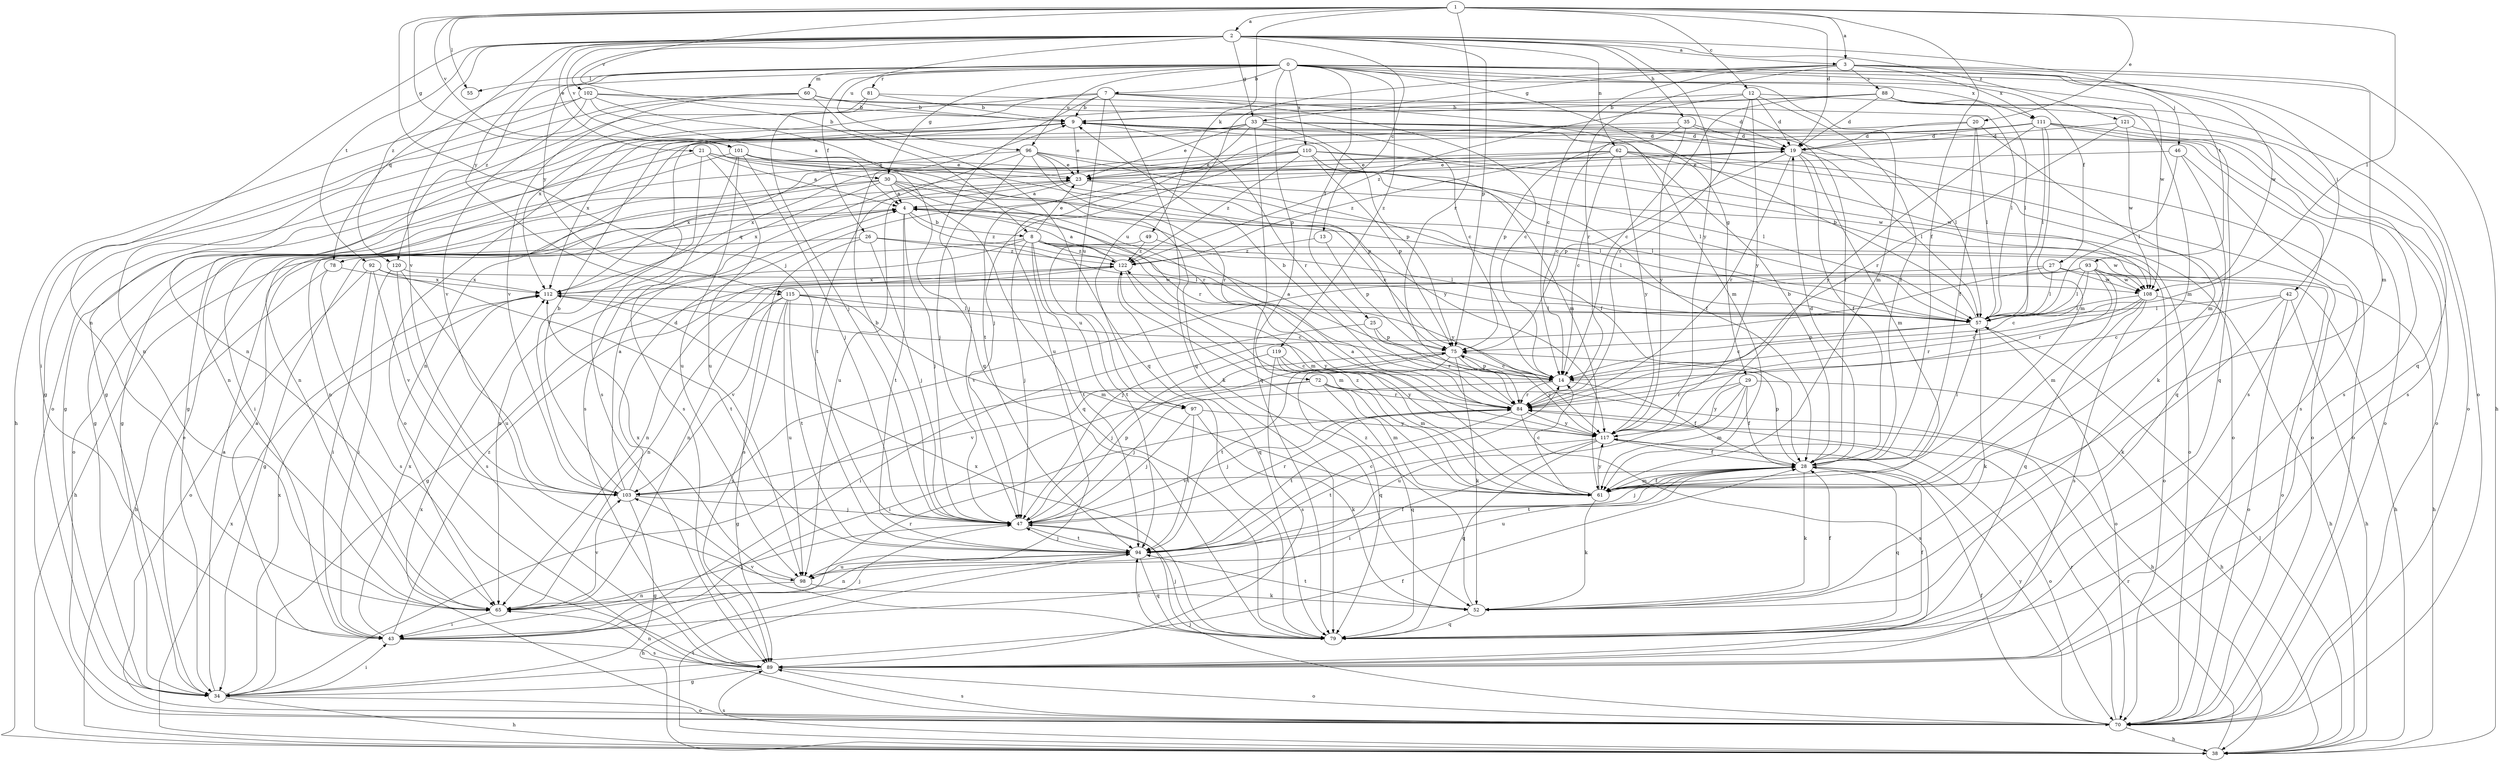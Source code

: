 strict digraph  {
0;
1;
2;
3;
4;
7;
8;
9;
12;
13;
14;
19;
20;
21;
23;
25;
26;
27;
28;
29;
30;
33;
34;
35;
38;
42;
43;
46;
47;
49;
52;
55;
57;
60;
61;
62;
65;
70;
72;
75;
78;
79;
81;
84;
88;
89;
92;
93;
94;
96;
97;
98;
101;
102;
103;
108;
110;
111;
112;
115;
117;
119;
120;
121;
122;
0 -> 7  [label=b];
0 -> 25  [label=f];
0 -> 26  [label=f];
0 -> 27  [label=f];
0 -> 29  [label=g];
0 -> 30  [label=g];
0 -> 42  [label=i];
0 -> 46  [label=j];
0 -> 55  [label=l];
0 -> 60  [label=m];
0 -> 61  [label=m];
0 -> 70  [label=o];
0 -> 72  [label=p];
0 -> 78  [label=q];
0 -> 81  [label=r];
0 -> 96  [label=u];
0 -> 108  [label=w];
0 -> 110  [label=x];
0 -> 111  [label=x];
0 -> 115  [label=y];
0 -> 119  [label=z];
0 -> 120  [label=z];
1 -> 2  [label=a];
1 -> 3  [label=a];
1 -> 8  [label=b];
1 -> 12  [label=c];
1 -> 19  [label=d];
1 -> 20  [label=e];
1 -> 28  [label=f];
1 -> 30  [label=g];
1 -> 47  [label=j];
1 -> 49  [label=k];
1 -> 55  [label=l];
1 -> 57  [label=l];
1 -> 84  [label=r];
1 -> 101  [label=v];
2 -> 3  [label=a];
2 -> 13  [label=c];
2 -> 21  [label=e];
2 -> 33  [label=g];
2 -> 35  [label=h];
2 -> 62  [label=n];
2 -> 65  [label=n];
2 -> 75  [label=p];
2 -> 92  [label=t];
2 -> 93  [label=t];
2 -> 96  [label=u];
2 -> 101  [label=v];
2 -> 102  [label=v];
2 -> 103  [label=v];
2 -> 115  [label=y];
2 -> 117  [label=y];
2 -> 120  [label=z];
2 -> 121  [label=z];
3 -> 14  [label=c];
3 -> 33  [label=g];
3 -> 38  [label=h];
3 -> 61  [label=m];
3 -> 84  [label=r];
3 -> 88  [label=s];
3 -> 97  [label=u];
3 -> 108  [label=w];
3 -> 111  [label=x];
4 -> 8  [label=b];
4 -> 47  [label=j];
4 -> 57  [label=l];
4 -> 78  [label=q];
4 -> 94  [label=t];
4 -> 122  [label=z];
7 -> 9  [label=b];
7 -> 14  [label=c];
7 -> 47  [label=j];
7 -> 57  [label=l];
7 -> 61  [label=m];
7 -> 65  [label=n];
7 -> 79  [label=q];
7 -> 97  [label=u];
7 -> 112  [label=x];
8 -> 23  [label=e];
8 -> 34  [label=g];
8 -> 47  [label=j];
8 -> 61  [label=m];
8 -> 65  [label=n];
8 -> 70  [label=o];
8 -> 94  [label=t];
8 -> 97  [label=u];
8 -> 108  [label=w];
8 -> 117  [label=y];
8 -> 122  [label=z];
9 -> 19  [label=d];
9 -> 23  [label=e];
9 -> 61  [label=m];
9 -> 70  [label=o];
9 -> 84  [label=r];
9 -> 89  [label=s];
9 -> 112  [label=x];
12 -> 9  [label=b];
12 -> 19  [label=d];
12 -> 28  [label=f];
12 -> 79  [label=q];
12 -> 84  [label=r];
12 -> 117  [label=y];
12 -> 122  [label=z];
13 -> 75  [label=p];
13 -> 122  [label=z];
14 -> 4  [label=a];
14 -> 28  [label=f];
14 -> 47  [label=j];
14 -> 75  [label=p];
14 -> 84  [label=r];
19 -> 23  [label=e];
19 -> 28  [label=f];
19 -> 34  [label=g];
19 -> 57  [label=l];
19 -> 61  [label=m];
19 -> 70  [label=o];
19 -> 75  [label=p];
19 -> 84  [label=r];
20 -> 19  [label=d];
20 -> 28  [label=f];
20 -> 34  [label=g];
20 -> 57  [label=l];
20 -> 61  [label=m];
21 -> 4  [label=a];
21 -> 23  [label=e];
21 -> 34  [label=g];
21 -> 84  [label=r];
21 -> 98  [label=u];
21 -> 103  [label=v];
23 -> 4  [label=a];
23 -> 57  [label=l];
23 -> 65  [label=n];
23 -> 70  [label=o];
23 -> 98  [label=u];
25 -> 43  [label=i];
25 -> 75  [label=p];
25 -> 84  [label=r];
26 -> 38  [label=h];
26 -> 47  [label=j];
26 -> 57  [label=l];
26 -> 89  [label=s];
26 -> 122  [label=z];
27 -> 38  [label=h];
27 -> 47  [label=j];
27 -> 57  [label=l];
27 -> 103  [label=v];
27 -> 108  [label=w];
28 -> 9  [label=b];
28 -> 19  [label=d];
28 -> 47  [label=j];
28 -> 52  [label=k];
28 -> 57  [label=l];
28 -> 61  [label=m];
28 -> 75  [label=p];
28 -> 79  [label=q];
28 -> 94  [label=t];
28 -> 98  [label=u];
28 -> 103  [label=v];
29 -> 28  [label=f];
29 -> 38  [label=h];
29 -> 61  [label=m];
29 -> 84  [label=r];
29 -> 98  [label=u];
29 -> 117  [label=y];
30 -> 4  [label=a];
30 -> 14  [label=c];
30 -> 43  [label=i];
30 -> 57  [label=l];
30 -> 70  [label=o];
30 -> 79  [label=q];
30 -> 84  [label=r];
30 -> 112  [label=x];
33 -> 19  [label=d];
33 -> 23  [label=e];
33 -> 34  [label=g];
33 -> 65  [label=n];
33 -> 70  [label=o];
33 -> 75  [label=p];
33 -> 79  [label=q];
33 -> 89  [label=s];
33 -> 94  [label=t];
34 -> 4  [label=a];
34 -> 23  [label=e];
34 -> 28  [label=f];
34 -> 38  [label=h];
34 -> 43  [label=i];
34 -> 70  [label=o];
34 -> 112  [label=x];
35 -> 14  [label=c];
35 -> 19  [label=d];
35 -> 57  [label=l];
35 -> 98  [label=u];
35 -> 117  [label=y];
38 -> 57  [label=l];
38 -> 84  [label=r];
38 -> 89  [label=s];
38 -> 94  [label=t];
38 -> 112  [label=x];
42 -> 14  [label=c];
42 -> 38  [label=h];
42 -> 52  [label=k];
42 -> 57  [label=l];
42 -> 70  [label=o];
43 -> 4  [label=a];
43 -> 47  [label=j];
43 -> 84  [label=r];
43 -> 89  [label=s];
43 -> 112  [label=x];
43 -> 122  [label=z];
46 -> 23  [label=e];
46 -> 52  [label=k];
46 -> 57  [label=l];
46 -> 89  [label=s];
47 -> 9  [label=b];
47 -> 75  [label=p];
47 -> 84  [label=r];
47 -> 94  [label=t];
49 -> 57  [label=l];
49 -> 94  [label=t];
49 -> 122  [label=z];
52 -> 28  [label=f];
52 -> 79  [label=q];
52 -> 94  [label=t];
52 -> 122  [label=z];
57 -> 9  [label=b];
57 -> 14  [label=c];
57 -> 52  [label=k];
57 -> 70  [label=o];
57 -> 75  [label=p];
60 -> 9  [label=b];
60 -> 19  [label=d];
60 -> 34  [label=g];
60 -> 65  [label=n];
60 -> 79  [label=q];
60 -> 103  [label=v];
61 -> 4  [label=a];
61 -> 14  [label=c];
61 -> 28  [label=f];
61 -> 52  [label=k];
61 -> 117  [label=y];
61 -> 122  [label=z];
62 -> 14  [label=c];
62 -> 23  [label=e];
62 -> 70  [label=o];
62 -> 79  [label=q];
62 -> 108  [label=w];
62 -> 112  [label=x];
62 -> 117  [label=y];
62 -> 122  [label=z];
65 -> 43  [label=i];
65 -> 47  [label=j];
65 -> 103  [label=v];
70 -> 28  [label=f];
70 -> 38  [label=h];
70 -> 47  [label=j];
70 -> 84  [label=r];
70 -> 89  [label=s];
70 -> 112  [label=x];
70 -> 117  [label=y];
72 -> 38  [label=h];
72 -> 43  [label=i];
72 -> 61  [label=m];
72 -> 79  [label=q];
72 -> 84  [label=r];
72 -> 103  [label=v];
75 -> 14  [label=c];
75 -> 34  [label=g];
75 -> 52  [label=k];
75 -> 79  [label=q];
75 -> 94  [label=t];
75 -> 117  [label=y];
78 -> 38  [label=h];
78 -> 89  [label=s];
78 -> 112  [label=x];
79 -> 28  [label=f];
79 -> 47  [label=j];
79 -> 94  [label=t];
79 -> 103  [label=v];
79 -> 112  [label=x];
81 -> 9  [label=b];
81 -> 28  [label=f];
81 -> 47  [label=j];
81 -> 70  [label=o];
84 -> 9  [label=b];
84 -> 47  [label=j];
84 -> 89  [label=s];
84 -> 94  [label=t];
84 -> 117  [label=y];
88 -> 9  [label=b];
88 -> 14  [label=c];
88 -> 19  [label=d];
88 -> 34  [label=g];
88 -> 57  [label=l];
88 -> 61  [label=m];
88 -> 70  [label=o];
89 -> 34  [label=g];
89 -> 65  [label=n];
89 -> 70  [label=o];
92 -> 43  [label=i];
92 -> 70  [label=o];
92 -> 94  [label=t];
92 -> 103  [label=v];
92 -> 112  [label=x];
93 -> 14  [label=c];
93 -> 34  [label=g];
93 -> 38  [label=h];
93 -> 57  [label=l];
93 -> 61  [label=m];
93 -> 65  [label=n];
93 -> 70  [label=o];
93 -> 84  [label=r];
93 -> 108  [label=w];
94 -> 14  [label=c];
94 -> 28  [label=f];
94 -> 38  [label=h];
94 -> 47  [label=j];
94 -> 65  [label=n];
94 -> 79  [label=q];
94 -> 98  [label=u];
96 -> 23  [label=e];
96 -> 28  [label=f];
96 -> 47  [label=j];
96 -> 57  [label=l];
96 -> 75  [label=p];
96 -> 84  [label=r];
96 -> 94  [label=t];
96 -> 112  [label=x];
97 -> 47  [label=j];
97 -> 52  [label=k];
97 -> 94  [label=t];
97 -> 117  [label=y];
98 -> 52  [label=k];
98 -> 65  [label=n];
98 -> 112  [label=x];
101 -> 23  [label=e];
101 -> 47  [label=j];
101 -> 52  [label=k];
101 -> 57  [label=l];
101 -> 65  [label=n];
101 -> 89  [label=s];
101 -> 98  [label=u];
101 -> 117  [label=y];
102 -> 4  [label=a];
102 -> 9  [label=b];
102 -> 14  [label=c];
102 -> 38  [label=h];
102 -> 43  [label=i];
102 -> 79  [label=q];
102 -> 103  [label=v];
103 -> 4  [label=a];
103 -> 9  [label=b];
103 -> 19  [label=d];
103 -> 34  [label=g];
103 -> 47  [label=j];
108 -> 14  [label=c];
108 -> 38  [label=h];
108 -> 57  [label=l];
108 -> 79  [label=q];
108 -> 84  [label=r];
108 -> 89  [label=s];
110 -> 23  [label=e];
110 -> 28  [label=f];
110 -> 65  [label=n];
110 -> 70  [label=o];
110 -> 75  [label=p];
110 -> 89  [label=s];
110 -> 108  [label=w];
110 -> 122  [label=z];
111 -> 19  [label=d];
111 -> 47  [label=j];
111 -> 57  [label=l];
111 -> 61  [label=m];
111 -> 70  [label=o];
111 -> 75  [label=p];
111 -> 79  [label=q];
111 -> 89  [label=s];
111 -> 117  [label=y];
112 -> 57  [label=l];
112 -> 117  [label=y];
115 -> 14  [label=c];
115 -> 57  [label=l];
115 -> 61  [label=m];
115 -> 65  [label=n];
115 -> 89  [label=s];
115 -> 94  [label=t];
115 -> 98  [label=u];
115 -> 103  [label=v];
117 -> 28  [label=f];
117 -> 43  [label=i];
117 -> 70  [label=o];
117 -> 79  [label=q];
117 -> 94  [label=t];
119 -> 14  [label=c];
119 -> 47  [label=j];
119 -> 61  [label=m];
119 -> 89  [label=s];
119 -> 117  [label=y];
120 -> 43  [label=i];
120 -> 89  [label=s];
120 -> 98  [label=u];
120 -> 108  [label=w];
121 -> 19  [label=d];
121 -> 84  [label=r];
121 -> 89  [label=s];
121 -> 108  [label=w];
122 -> 4  [label=a];
122 -> 61  [label=m];
122 -> 65  [label=n];
122 -> 79  [label=q];
122 -> 112  [label=x];
}
